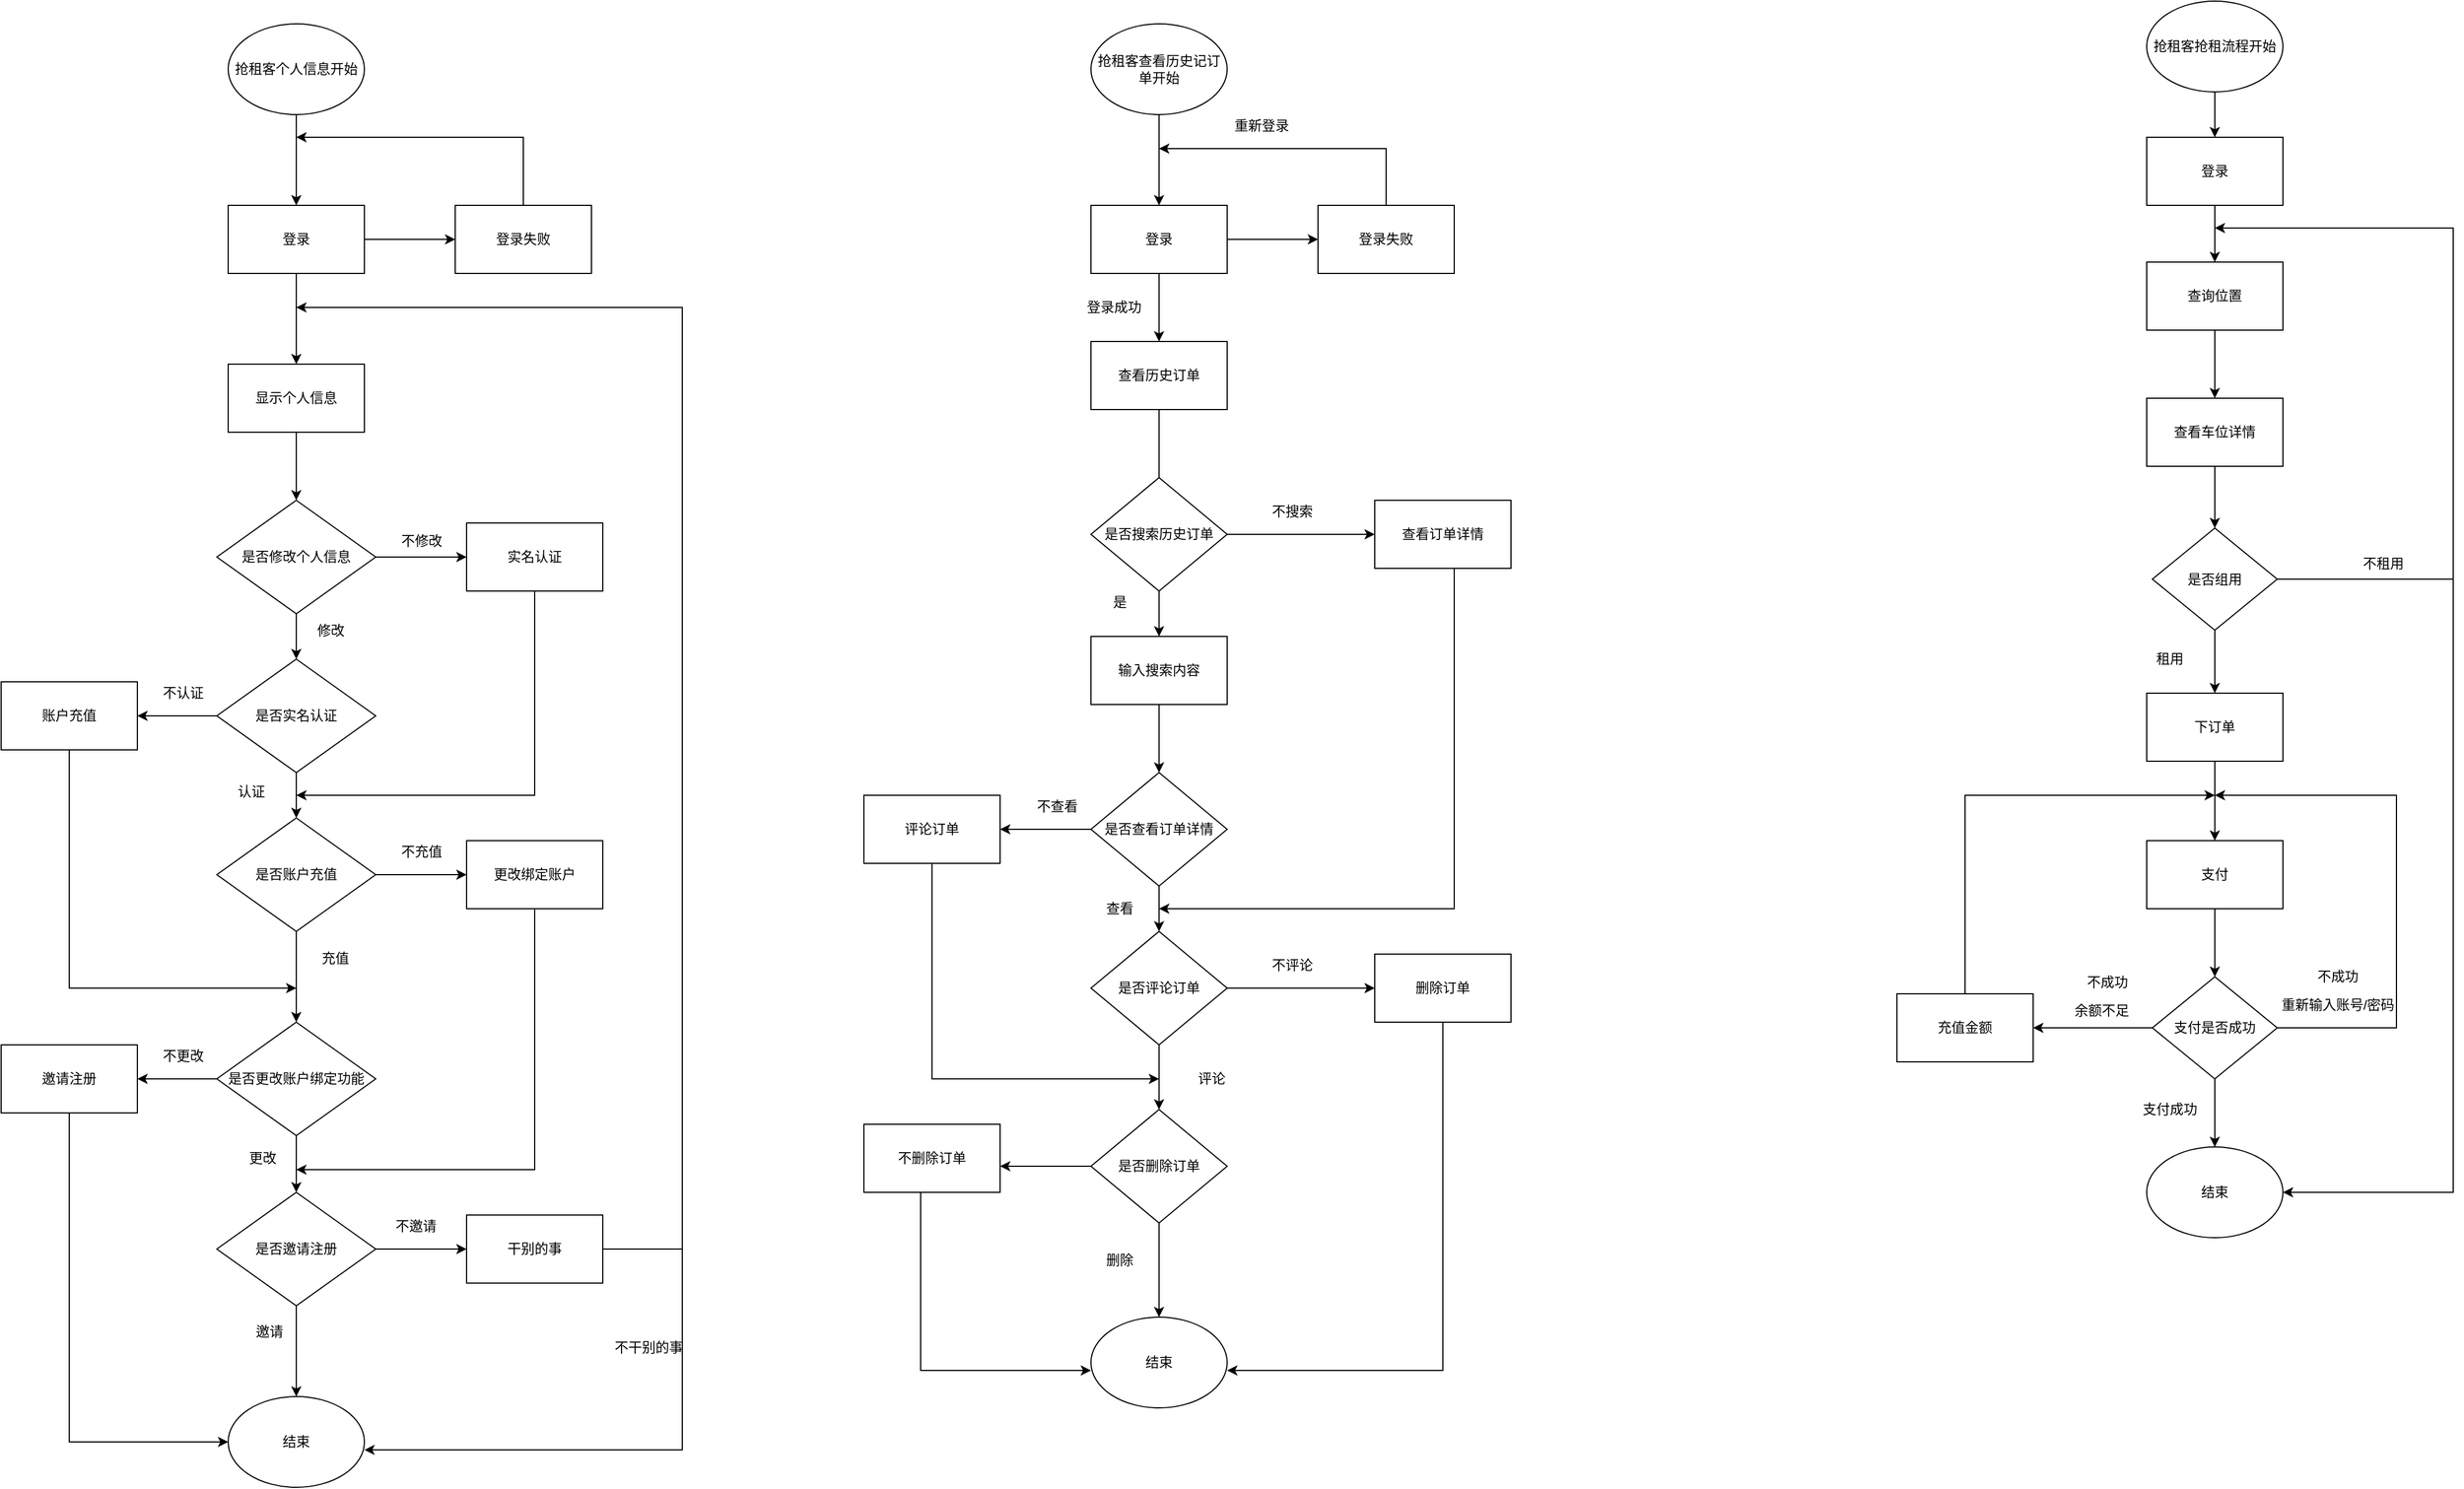 <mxfile version="13.0.3" type="device"><diagram id="apxxcFjhp0FZhXM5xhr9" name="Page-1"><mxGraphModel dx="2740" dy="828" grid="1" gridSize="10" guides="1" tooltips="1" connect="1" arrows="1" fold="1" page="1" pageScale="1" pageWidth="827" pageHeight="1169" math="0" shadow="0"><root><mxCell id="0"/><mxCell id="1" parent="0"/><mxCell id="yK8hbQmYLtfbCMJaHqDr-12" value="" style="edgeStyle=orthogonalEdgeStyle;rounded=0;orthogonalLoop=1;jettySize=auto;html=1;" edge="1" parent="1" source="yK8hbQmYLtfbCMJaHqDr-1" target="yK8hbQmYLtfbCMJaHqDr-2"><mxGeometry relative="1" as="geometry"/></mxCell><mxCell id="yK8hbQmYLtfbCMJaHqDr-1" value="抢租客抢租流程开始" style="ellipse;whiteSpace=wrap;html=1;" vertex="1" parent="1"><mxGeometry x="360" y="30" width="120" height="80" as="geometry"/></mxCell><mxCell id="yK8hbQmYLtfbCMJaHqDr-13" value="" style="edgeStyle=orthogonalEdgeStyle;rounded=0;orthogonalLoop=1;jettySize=auto;html=1;" edge="1" parent="1" source="yK8hbQmYLtfbCMJaHqDr-2" target="yK8hbQmYLtfbCMJaHqDr-3"><mxGeometry relative="1" as="geometry"/></mxCell><mxCell id="yK8hbQmYLtfbCMJaHqDr-2" value="登录" style="rounded=0;whiteSpace=wrap;html=1;" vertex="1" parent="1"><mxGeometry x="360" y="150" width="120" height="60" as="geometry"/></mxCell><mxCell id="yK8hbQmYLtfbCMJaHqDr-14" value="" style="edgeStyle=orthogonalEdgeStyle;rounded=0;orthogonalLoop=1;jettySize=auto;html=1;" edge="1" parent="1" source="yK8hbQmYLtfbCMJaHqDr-3" target="yK8hbQmYLtfbCMJaHqDr-4"><mxGeometry relative="1" as="geometry"/></mxCell><mxCell id="yK8hbQmYLtfbCMJaHqDr-3" value="查询位置" style="rounded=0;whiteSpace=wrap;html=1;" vertex="1" parent="1"><mxGeometry x="360" y="260" width="120" height="60" as="geometry"/></mxCell><mxCell id="yK8hbQmYLtfbCMJaHqDr-15" value="" style="edgeStyle=orthogonalEdgeStyle;rounded=0;orthogonalLoop=1;jettySize=auto;html=1;" edge="1" parent="1" source="yK8hbQmYLtfbCMJaHqDr-4" target="yK8hbQmYLtfbCMJaHqDr-5"><mxGeometry relative="1" as="geometry"/></mxCell><mxCell id="yK8hbQmYLtfbCMJaHqDr-4" value="查看车位详情" style="rounded=0;whiteSpace=wrap;html=1;" vertex="1" parent="1"><mxGeometry x="360" y="380" width="120" height="60" as="geometry"/></mxCell><mxCell id="yK8hbQmYLtfbCMJaHqDr-16" value="" style="edgeStyle=orthogonalEdgeStyle;rounded=0;orthogonalLoop=1;jettySize=auto;html=1;" edge="1" parent="1" source="yK8hbQmYLtfbCMJaHqDr-5" target="yK8hbQmYLtfbCMJaHqDr-6"><mxGeometry relative="1" as="geometry"/></mxCell><mxCell id="yK8hbQmYLtfbCMJaHqDr-20" style="edgeStyle=orthogonalEdgeStyle;rounded=0;orthogonalLoop=1;jettySize=auto;html=1;exitX=1;exitY=0.5;exitDx=0;exitDy=0;" edge="1" parent="1" source="yK8hbQmYLtfbCMJaHqDr-5"><mxGeometry relative="1" as="geometry"><mxPoint x="420" y="230" as="targetPoint"/><Array as="points"><mxPoint x="630" y="540"/><mxPoint x="630" y="230"/></Array></mxGeometry></mxCell><mxCell id="yK8hbQmYLtfbCMJaHqDr-22" style="edgeStyle=orthogonalEdgeStyle;rounded=0;orthogonalLoop=1;jettySize=auto;html=1;entryX=1;entryY=0.5;entryDx=0;entryDy=0;" edge="1" parent="1" source="yK8hbQmYLtfbCMJaHqDr-5" target="yK8hbQmYLtfbCMJaHqDr-10"><mxGeometry relative="1" as="geometry"><Array as="points"><mxPoint x="630" y="540"/><mxPoint x="630" y="1080"/></Array></mxGeometry></mxCell><mxCell id="yK8hbQmYLtfbCMJaHqDr-5" value="是否组用" style="rhombus;whiteSpace=wrap;html=1;" vertex="1" parent="1"><mxGeometry x="365" y="494.5" width="110" height="90" as="geometry"/></mxCell><mxCell id="yK8hbQmYLtfbCMJaHqDr-17" value="" style="edgeStyle=orthogonalEdgeStyle;rounded=0;orthogonalLoop=1;jettySize=auto;html=1;" edge="1" parent="1" source="yK8hbQmYLtfbCMJaHqDr-6" target="yK8hbQmYLtfbCMJaHqDr-7"><mxGeometry relative="1" as="geometry"><Array as="points"><mxPoint x="420" y="700"/></Array></mxGeometry></mxCell><mxCell id="yK8hbQmYLtfbCMJaHqDr-6" value="下订单" style="rounded=0;whiteSpace=wrap;html=1;" vertex="1" parent="1"><mxGeometry x="360" y="640" width="120" height="60" as="geometry"/></mxCell><mxCell id="yK8hbQmYLtfbCMJaHqDr-18" value="" style="edgeStyle=orthogonalEdgeStyle;rounded=0;orthogonalLoop=1;jettySize=auto;html=1;" edge="1" parent="1" source="yK8hbQmYLtfbCMJaHqDr-7" target="yK8hbQmYLtfbCMJaHqDr-9"><mxGeometry relative="1" as="geometry"/></mxCell><mxCell id="yK8hbQmYLtfbCMJaHqDr-7" value="支付" style="rounded=0;whiteSpace=wrap;html=1;" vertex="1" parent="1"><mxGeometry x="360" y="770" width="120" height="60" as="geometry"/></mxCell><mxCell id="yK8hbQmYLtfbCMJaHqDr-23" value="" style="edgeStyle=orthogonalEdgeStyle;rounded=0;orthogonalLoop=1;jettySize=auto;html=1;" edge="1" parent="1" source="yK8hbQmYLtfbCMJaHqDr-9" target="yK8hbQmYLtfbCMJaHqDr-10"><mxGeometry relative="1" as="geometry"/></mxCell><mxCell id="yK8hbQmYLtfbCMJaHqDr-25" value="" style="edgeStyle=orthogonalEdgeStyle;rounded=0;orthogonalLoop=1;jettySize=auto;html=1;entryX=1;entryY=0.5;entryDx=0;entryDy=0;" edge="1" parent="1" source="yK8hbQmYLtfbCMJaHqDr-9" target="yK8hbQmYLtfbCMJaHqDr-11"><mxGeometry relative="1" as="geometry"><mxPoint x="285" y="935" as="targetPoint"/></mxGeometry></mxCell><mxCell id="yK8hbQmYLtfbCMJaHqDr-28" style="edgeStyle=orthogonalEdgeStyle;rounded=0;orthogonalLoop=1;jettySize=auto;html=1;" edge="1" parent="1" source="yK8hbQmYLtfbCMJaHqDr-9"><mxGeometry relative="1" as="geometry"><mxPoint x="420" y="730" as="targetPoint"/><Array as="points"><mxPoint x="580" y="935"/><mxPoint x="580" y="730"/></Array></mxGeometry></mxCell><mxCell id="yK8hbQmYLtfbCMJaHqDr-9" value="支付是否成功" style="rhombus;whiteSpace=wrap;html=1;" vertex="1" parent="1"><mxGeometry x="365" y="890" width="110" height="90" as="geometry"/></mxCell><mxCell id="yK8hbQmYLtfbCMJaHqDr-10" value="结束" style="ellipse;whiteSpace=wrap;html=1;" vertex="1" parent="1"><mxGeometry x="360" y="1040" width="120" height="80" as="geometry"/></mxCell><mxCell id="yK8hbQmYLtfbCMJaHqDr-26" style="edgeStyle=orthogonalEdgeStyle;rounded=0;orthogonalLoop=1;jettySize=auto;html=1;" edge="1" parent="1" source="yK8hbQmYLtfbCMJaHqDr-11"><mxGeometry relative="1" as="geometry"><mxPoint x="420" y="730" as="targetPoint"/><Array as="points"><mxPoint x="200" y="730"/></Array></mxGeometry></mxCell><mxCell id="yK8hbQmYLtfbCMJaHqDr-11" value="充值金额" style="rounded=0;whiteSpace=wrap;html=1;" vertex="1" parent="1"><mxGeometry x="140" y="905" width="120" height="60" as="geometry"/></mxCell><mxCell id="yK8hbQmYLtfbCMJaHqDr-19" value="租用" style="text;html=1;align=center;verticalAlign=middle;resizable=0;points=[];autosize=1;" vertex="1" parent="1"><mxGeometry x="360" y="600" width="40" height="20" as="geometry"/></mxCell><mxCell id="yK8hbQmYLtfbCMJaHqDr-21" value="不租用" style="text;html=1;align=center;verticalAlign=middle;resizable=0;points=[];autosize=1;" vertex="1" parent="1"><mxGeometry x="543" y="516" width="50" height="20" as="geometry"/></mxCell><mxCell id="yK8hbQmYLtfbCMJaHqDr-27" value="不成功" style="text;html=1;align=center;verticalAlign=middle;resizable=0;points=[];autosize=1;" vertex="1" parent="1"><mxGeometry x="300" y="885" width="50" height="20" as="geometry"/></mxCell><mxCell id="yK8hbQmYLtfbCMJaHqDr-29" value="不成功" style="text;html=1;align=center;verticalAlign=middle;resizable=0;points=[];autosize=1;" vertex="1" parent="1"><mxGeometry x="503" y="880" width="50" height="20" as="geometry"/></mxCell><mxCell id="yK8hbQmYLtfbCMJaHqDr-30" value="重新输入账号/密码" style="text;html=1;align=center;verticalAlign=middle;resizable=0;points=[];autosize=1;" vertex="1" parent="1"><mxGeometry x="473" y="905" width="110" height="20" as="geometry"/></mxCell><mxCell id="yK8hbQmYLtfbCMJaHqDr-31" value="余额不足" style="text;html=1;align=center;verticalAlign=middle;resizable=0;points=[];autosize=1;" vertex="1" parent="1"><mxGeometry x="290" y="910" width="60" height="20" as="geometry"/></mxCell><mxCell id="yK8hbQmYLtfbCMJaHqDr-32" value="支付成功" style="text;html=1;align=center;verticalAlign=middle;resizable=0;points=[];autosize=1;" vertex="1" parent="1"><mxGeometry x="350" y="997" width="60" height="20" as="geometry"/></mxCell><mxCell id="yK8hbQmYLtfbCMJaHqDr-37" value="" style="edgeStyle=orthogonalEdgeStyle;rounded=0;orthogonalLoop=1;jettySize=auto;html=1;" edge="1" parent="1" source="yK8hbQmYLtfbCMJaHqDr-35"><mxGeometry relative="1" as="geometry"><mxPoint x="-510" y="210" as="targetPoint"/></mxGeometry></mxCell><mxCell id="yK8hbQmYLtfbCMJaHqDr-35" value="抢租客查看历史记订单开始" style="ellipse;whiteSpace=wrap;html=1;" vertex="1" parent="1"><mxGeometry x="-570" y="50" width="120" height="80" as="geometry"/></mxCell><mxCell id="yK8hbQmYLtfbCMJaHqDr-40" value="" style="edgeStyle=orthogonalEdgeStyle;rounded=0;orthogonalLoop=1;jettySize=auto;html=1;" edge="1" parent="1" source="yK8hbQmYLtfbCMJaHqDr-38" target="yK8hbQmYLtfbCMJaHqDr-39"><mxGeometry relative="1" as="geometry"/></mxCell><mxCell id="yK8hbQmYLtfbCMJaHqDr-44" value="" style="edgeStyle=orthogonalEdgeStyle;rounded=0;orthogonalLoop=1;jettySize=auto;html=1;" edge="1" parent="1" source="yK8hbQmYLtfbCMJaHqDr-38" target="yK8hbQmYLtfbCMJaHqDr-43"><mxGeometry relative="1" as="geometry"/></mxCell><mxCell id="yK8hbQmYLtfbCMJaHqDr-38" value="登录" style="rounded=0;whiteSpace=wrap;html=1;" vertex="1" parent="1"><mxGeometry x="-570" y="210" width="120" height="60" as="geometry"/></mxCell><mxCell id="yK8hbQmYLtfbCMJaHqDr-47" value="" style="edgeStyle=orthogonalEdgeStyle;rounded=0;orthogonalLoop=1;jettySize=auto;html=1;" edge="1" parent="1" source="yK8hbQmYLtfbCMJaHqDr-43"><mxGeometry relative="1" as="geometry"><mxPoint x="-510" y="470" as="targetPoint"/></mxGeometry></mxCell><mxCell id="yK8hbQmYLtfbCMJaHqDr-43" value="查看历史订单" style="rounded=0;whiteSpace=wrap;html=1;" vertex="1" parent="1"><mxGeometry x="-570" y="330" width="120" height="60" as="geometry"/></mxCell><mxCell id="yK8hbQmYLtfbCMJaHqDr-41" style="edgeStyle=orthogonalEdgeStyle;rounded=0;orthogonalLoop=1;jettySize=auto;html=1;" edge="1" parent="1" source="yK8hbQmYLtfbCMJaHqDr-39"><mxGeometry relative="1" as="geometry"><mxPoint x="-510" y="160" as="targetPoint"/><Array as="points"><mxPoint x="-310" y="160"/></Array></mxGeometry></mxCell><mxCell id="yK8hbQmYLtfbCMJaHqDr-39" value="登录失败" style="rounded=0;whiteSpace=wrap;html=1;" vertex="1" parent="1"><mxGeometry x="-370" y="210" width="120" height="60" as="geometry"/></mxCell><mxCell id="yK8hbQmYLtfbCMJaHqDr-42" value="重新登录" style="text;html=1;align=center;verticalAlign=middle;resizable=0;points=[];autosize=1;" vertex="1" parent="1"><mxGeometry x="-450" y="130" width="60" height="20" as="geometry"/></mxCell><mxCell id="yK8hbQmYLtfbCMJaHqDr-45" value="登录成功" style="text;html=1;align=center;verticalAlign=middle;resizable=0;points=[];autosize=1;" vertex="1" parent="1"><mxGeometry x="-580" y="290" width="60" height="20" as="geometry"/></mxCell><mxCell id="yK8hbQmYLtfbCMJaHqDr-60" value="" style="edgeStyle=orthogonalEdgeStyle;rounded=0;orthogonalLoop=1;jettySize=auto;html=1;entryX=0;entryY=0.5;entryDx=0;entryDy=0;" edge="1" parent="1" source="yK8hbQmYLtfbCMJaHqDr-48" target="yK8hbQmYLtfbCMJaHqDr-61"><mxGeometry relative="1" as="geometry"><mxPoint x="-370" y="500" as="targetPoint"/></mxGeometry></mxCell><mxCell id="yK8hbQmYLtfbCMJaHqDr-106" value="" style="edgeStyle=orthogonalEdgeStyle;rounded=0;orthogonalLoop=1;jettySize=auto;html=1;" edge="1" parent="1" source="yK8hbQmYLtfbCMJaHqDr-48" target="yK8hbQmYLtfbCMJaHqDr-105"><mxGeometry relative="1" as="geometry"/></mxCell><mxCell id="yK8hbQmYLtfbCMJaHqDr-48" value="是否搜索历史订单" style="rhombus;whiteSpace=wrap;html=1;" vertex="1" parent="1"><mxGeometry x="-570" y="450" width="120" height="100" as="geometry"/></mxCell><mxCell id="yK8hbQmYLtfbCMJaHqDr-54" value="" style="edgeStyle=orthogonalEdgeStyle;rounded=0;orthogonalLoop=1;jettySize=auto;html=1;" edge="1" parent="1" source="yK8hbQmYLtfbCMJaHqDr-51" target="yK8hbQmYLtfbCMJaHqDr-53"><mxGeometry relative="1" as="geometry"/></mxCell><mxCell id="yK8hbQmYLtfbCMJaHqDr-69" value="" style="edgeStyle=orthogonalEdgeStyle;rounded=0;orthogonalLoop=1;jettySize=auto;html=1;" edge="1" parent="1" source="yK8hbQmYLtfbCMJaHqDr-51"><mxGeometry relative="1" as="geometry"><mxPoint x="-650" y="760" as="targetPoint"/></mxGeometry></mxCell><mxCell id="yK8hbQmYLtfbCMJaHqDr-51" value="是否查看订单详情" style="rhombus;whiteSpace=wrap;html=1;" vertex="1" parent="1"><mxGeometry x="-570" y="710" width="120" height="100" as="geometry"/></mxCell><mxCell id="yK8hbQmYLtfbCMJaHqDr-56" value="" style="edgeStyle=orthogonalEdgeStyle;rounded=0;orthogonalLoop=1;jettySize=auto;html=1;" edge="1" parent="1" source="yK8hbQmYLtfbCMJaHqDr-53" target="yK8hbQmYLtfbCMJaHqDr-55"><mxGeometry relative="1" as="geometry"/></mxCell><mxCell id="yK8hbQmYLtfbCMJaHqDr-76" value="" style="edgeStyle=orthogonalEdgeStyle;rounded=0;orthogonalLoop=1;jettySize=auto;html=1;entryX=0;entryY=0.5;entryDx=0;entryDy=0;" edge="1" parent="1" source="yK8hbQmYLtfbCMJaHqDr-53" target="yK8hbQmYLtfbCMJaHqDr-77"><mxGeometry relative="1" as="geometry"><mxPoint x="-370" y="900" as="targetPoint"/></mxGeometry></mxCell><mxCell id="yK8hbQmYLtfbCMJaHqDr-53" value="是否评论订单" style="rhombus;whiteSpace=wrap;html=1;" vertex="1" parent="1"><mxGeometry x="-570" y="850" width="120" height="100" as="geometry"/></mxCell><mxCell id="yK8hbQmYLtfbCMJaHqDr-58" value="" style="edgeStyle=orthogonalEdgeStyle;rounded=0;orthogonalLoop=1;jettySize=auto;html=1;entryX=0.5;entryY=0;entryDx=0;entryDy=0;" edge="1" parent="1" source="yK8hbQmYLtfbCMJaHqDr-55" target="yK8hbQmYLtfbCMJaHqDr-87"><mxGeometry relative="1" as="geometry"><mxPoint x="-510" y="1187" as="targetPoint"/></mxGeometry></mxCell><mxCell id="yK8hbQmYLtfbCMJaHqDr-83" value="" style="edgeStyle=orthogonalEdgeStyle;rounded=0;orthogonalLoop=1;jettySize=auto;html=1;" edge="1" parent="1" source="yK8hbQmYLtfbCMJaHqDr-55"><mxGeometry relative="1" as="geometry"><mxPoint x="-650" y="1057" as="targetPoint"/></mxGeometry></mxCell><mxCell id="yK8hbQmYLtfbCMJaHqDr-55" value="是否删除订单" style="rhombus;whiteSpace=wrap;html=1;" vertex="1" parent="1"><mxGeometry x="-570" y="1007" width="120" height="100" as="geometry"/></mxCell><mxCell id="yK8hbQmYLtfbCMJaHqDr-67" value="" style="edgeStyle=orthogonalEdgeStyle;rounded=0;orthogonalLoop=1;jettySize=auto;html=1;" edge="1" parent="1" source="yK8hbQmYLtfbCMJaHqDr-61"><mxGeometry relative="1" as="geometry"><mxPoint x="-510" y="830" as="targetPoint"/><Array as="points"><mxPoint x="-250" y="830"/></Array></mxGeometry></mxCell><mxCell id="yK8hbQmYLtfbCMJaHqDr-61" value="查看订单详情" style="rounded=0;whiteSpace=wrap;html=1;" vertex="1" parent="1"><mxGeometry x="-320" y="470" width="120" height="60" as="geometry"/></mxCell><mxCell id="yK8hbQmYLtfbCMJaHqDr-62" value="不搜索" style="text;html=1;align=center;verticalAlign=middle;resizable=0;points=[];autosize=1;" vertex="1" parent="1"><mxGeometry x="-418" y="470" width="50" height="20" as="geometry"/></mxCell><mxCell id="yK8hbQmYLtfbCMJaHqDr-65" value="是" style="text;html=1;align=center;verticalAlign=middle;resizable=0;points=[];autosize=1;" vertex="1" parent="1"><mxGeometry x="-560" y="550" width="30" height="20" as="geometry"/></mxCell><mxCell id="yK8hbQmYLtfbCMJaHqDr-71" style="edgeStyle=orthogonalEdgeStyle;rounded=0;orthogonalLoop=1;jettySize=auto;html=1;" edge="1" parent="1" source="yK8hbQmYLtfbCMJaHqDr-70"><mxGeometry relative="1" as="geometry"><mxPoint x="-510" y="980" as="targetPoint"/><Array as="points"><mxPoint x="-710" y="980"/></Array></mxGeometry></mxCell><mxCell id="yK8hbQmYLtfbCMJaHqDr-70" value="评论订单" style="rounded=0;whiteSpace=wrap;html=1;" vertex="1" parent="1"><mxGeometry x="-770" y="730" width="120" height="60" as="geometry"/></mxCell><mxCell id="yK8hbQmYLtfbCMJaHqDr-72" value="查看" style="text;html=1;align=center;verticalAlign=middle;resizable=0;points=[];autosize=1;" vertex="1" parent="1"><mxGeometry x="-565" y="820" width="40" height="20" as="geometry"/></mxCell><mxCell id="yK8hbQmYLtfbCMJaHqDr-74" value="不查看" style="text;html=1;align=center;verticalAlign=middle;resizable=0;points=[];autosize=1;" vertex="1" parent="1"><mxGeometry x="-625" y="730" width="50" height="20" as="geometry"/></mxCell><mxCell id="yK8hbQmYLtfbCMJaHqDr-81" value="" style="edgeStyle=orthogonalEdgeStyle;rounded=0;orthogonalLoop=1;jettySize=auto;html=1;entryX=1;entryY=0.5;entryDx=0;entryDy=0;" edge="1" parent="1" source="yK8hbQmYLtfbCMJaHqDr-77"><mxGeometry relative="1" as="geometry"><mxPoint x="-450" y="1237" as="targetPoint"/><Array as="points"><mxPoint x="-260" y="1237"/></Array></mxGeometry></mxCell><mxCell id="yK8hbQmYLtfbCMJaHqDr-77" value="删除订单" style="rounded=0;whiteSpace=wrap;html=1;" vertex="1" parent="1"><mxGeometry x="-320" y="870" width="120" height="60" as="geometry"/></mxCell><mxCell id="yK8hbQmYLtfbCMJaHqDr-78" value="不评论" style="text;html=1;align=center;verticalAlign=middle;resizable=0;points=[];autosize=1;" vertex="1" parent="1"><mxGeometry x="-418" y="870" width="50" height="20" as="geometry"/></mxCell><mxCell id="yK8hbQmYLtfbCMJaHqDr-79" value="评论" style="text;html=1;align=center;verticalAlign=middle;resizable=0;points=[];autosize=1;" vertex="1" parent="1"><mxGeometry x="-484" y="970" width="40" height="20" as="geometry"/></mxCell><mxCell id="yK8hbQmYLtfbCMJaHqDr-85" style="edgeStyle=orthogonalEdgeStyle;rounded=0;orthogonalLoop=1;jettySize=auto;html=1;entryX=0;entryY=0.5;entryDx=0;entryDy=0;" edge="1" parent="1" source="yK8hbQmYLtfbCMJaHqDr-84"><mxGeometry relative="1" as="geometry"><mxPoint x="-570" y="1237" as="targetPoint"/><Array as="points"><mxPoint x="-720" y="1237"/></Array></mxGeometry></mxCell><mxCell id="yK8hbQmYLtfbCMJaHqDr-84" value="不删除订单" style="rounded=0;whiteSpace=wrap;html=1;" vertex="1" parent="1"><mxGeometry x="-770" y="1020" width="120" height="60" as="geometry"/></mxCell><mxCell id="yK8hbQmYLtfbCMJaHqDr-86" value="删除" style="text;html=1;align=center;verticalAlign=middle;resizable=0;points=[];autosize=1;" vertex="1" parent="1"><mxGeometry x="-565" y="1130" width="40" height="20" as="geometry"/></mxCell><mxCell id="yK8hbQmYLtfbCMJaHqDr-87" value="结束" style="ellipse;whiteSpace=wrap;html=1;" vertex="1" parent="1"><mxGeometry x="-570" y="1190" width="120" height="80" as="geometry"/></mxCell><mxCell id="yK8hbQmYLtfbCMJaHqDr-90" value="" style="edgeStyle=orthogonalEdgeStyle;rounded=0;orthogonalLoop=1;jettySize=auto;html=1;" edge="1" parent="1" source="yK8hbQmYLtfbCMJaHqDr-88"><mxGeometry relative="1" as="geometry"><mxPoint x="-1270" y="210" as="targetPoint"/></mxGeometry></mxCell><mxCell id="yK8hbQmYLtfbCMJaHqDr-88" value="抢租客个人信息开始" style="ellipse;whiteSpace=wrap;html=1;" vertex="1" parent="1"><mxGeometry x="-1330" y="50" width="120" height="80" as="geometry"/></mxCell><mxCell id="yK8hbQmYLtfbCMJaHqDr-94" value="" style="edgeStyle=orthogonalEdgeStyle;rounded=0;orthogonalLoop=1;jettySize=auto;html=1;" edge="1" parent="1" source="yK8hbQmYLtfbCMJaHqDr-91" target="yK8hbQmYLtfbCMJaHqDr-93"><mxGeometry relative="1" as="geometry"/></mxCell><mxCell id="yK8hbQmYLtfbCMJaHqDr-97" value="" style="edgeStyle=orthogonalEdgeStyle;rounded=0;orthogonalLoop=1;jettySize=auto;html=1;" edge="1" parent="1" source="yK8hbQmYLtfbCMJaHqDr-91" target="yK8hbQmYLtfbCMJaHqDr-96"><mxGeometry relative="1" as="geometry"/></mxCell><mxCell id="yK8hbQmYLtfbCMJaHqDr-91" value="登录" style="rounded=0;whiteSpace=wrap;html=1;" vertex="1" parent="1"><mxGeometry x="-1330" y="210" width="120" height="60" as="geometry"/></mxCell><mxCell id="yK8hbQmYLtfbCMJaHqDr-99" value="" style="edgeStyle=orthogonalEdgeStyle;rounded=0;orthogonalLoop=1;jettySize=auto;html=1;" edge="1" parent="1" source="yK8hbQmYLtfbCMJaHqDr-96"><mxGeometry relative="1" as="geometry"><mxPoint x="-1270" y="470" as="targetPoint"/></mxGeometry></mxCell><mxCell id="yK8hbQmYLtfbCMJaHqDr-96" value="显示个人信息" style="rounded=0;whiteSpace=wrap;html=1;" vertex="1" parent="1"><mxGeometry x="-1330" y="350" width="120" height="60" as="geometry"/></mxCell><mxCell id="yK8hbQmYLtfbCMJaHqDr-95" style="edgeStyle=orthogonalEdgeStyle;rounded=0;orthogonalLoop=1;jettySize=auto;html=1;" edge="1" parent="1" source="yK8hbQmYLtfbCMJaHqDr-93"><mxGeometry relative="1" as="geometry"><mxPoint x="-1270" y="150" as="targetPoint"/><Array as="points"><mxPoint x="-1070" y="150"/></Array></mxGeometry></mxCell><mxCell id="yK8hbQmYLtfbCMJaHqDr-93" value="登录失败" style="rounded=0;whiteSpace=wrap;html=1;" vertex="1" parent="1"><mxGeometry x="-1130" y="210" width="120" height="60" as="geometry"/></mxCell><mxCell id="yK8hbQmYLtfbCMJaHqDr-102" value="" style="edgeStyle=orthogonalEdgeStyle;rounded=0;orthogonalLoop=1;jettySize=auto;html=1;" edge="1" parent="1" source="yK8hbQmYLtfbCMJaHqDr-100" target="yK8hbQmYLtfbCMJaHqDr-101"><mxGeometry relative="1" as="geometry"/></mxCell><mxCell id="yK8hbQmYLtfbCMJaHqDr-116" value="" style="edgeStyle=orthogonalEdgeStyle;rounded=0;orthogonalLoop=1;jettySize=auto;html=1;" edge="1" parent="1" source="yK8hbQmYLtfbCMJaHqDr-100"><mxGeometry relative="1" as="geometry"><mxPoint x="-1120" y="520" as="targetPoint"/></mxGeometry></mxCell><mxCell id="yK8hbQmYLtfbCMJaHqDr-100" value="是否修改个人信息" style="rhombus;whiteSpace=wrap;html=1;" vertex="1" parent="1"><mxGeometry x="-1340" y="470" width="140" height="100" as="geometry"/></mxCell><mxCell id="yK8hbQmYLtfbCMJaHqDr-104" value="" style="edgeStyle=orthogonalEdgeStyle;rounded=0;orthogonalLoop=1;jettySize=auto;html=1;" edge="1" parent="1" source="yK8hbQmYLtfbCMJaHqDr-101" target="yK8hbQmYLtfbCMJaHqDr-103"><mxGeometry relative="1" as="geometry"/></mxCell><mxCell id="yK8hbQmYLtfbCMJaHqDr-121" value="" style="edgeStyle=orthogonalEdgeStyle;rounded=0;orthogonalLoop=1;jettySize=auto;html=1;" edge="1" parent="1" source="yK8hbQmYLtfbCMJaHqDr-101" target="yK8hbQmYLtfbCMJaHqDr-120"><mxGeometry relative="1" as="geometry"/></mxCell><mxCell id="yK8hbQmYLtfbCMJaHqDr-101" value="是否实名认证" style="rhombus;whiteSpace=wrap;html=1;" vertex="1" parent="1"><mxGeometry x="-1340" y="610" width="140" height="100" as="geometry"/></mxCell><mxCell id="yK8hbQmYLtfbCMJaHqDr-109" value="" style="edgeStyle=orthogonalEdgeStyle;rounded=0;orthogonalLoop=1;jettySize=auto;html=1;" edge="1" parent="1" source="yK8hbQmYLtfbCMJaHqDr-103" target="yK8hbQmYLtfbCMJaHqDr-108"><mxGeometry relative="1" as="geometry"/></mxCell><mxCell id="yK8hbQmYLtfbCMJaHqDr-127" value="" style="edgeStyle=orthogonalEdgeStyle;rounded=0;orthogonalLoop=1;jettySize=auto;html=1;" edge="1" parent="1" source="yK8hbQmYLtfbCMJaHqDr-103" target="yK8hbQmYLtfbCMJaHqDr-126"><mxGeometry relative="1" as="geometry"/></mxCell><mxCell id="yK8hbQmYLtfbCMJaHqDr-103" value="是否账户充值" style="rhombus;whiteSpace=wrap;html=1;" vertex="1" parent="1"><mxGeometry x="-1340" y="750" width="140" height="100" as="geometry"/></mxCell><mxCell id="yK8hbQmYLtfbCMJaHqDr-111" value="" style="edgeStyle=orthogonalEdgeStyle;rounded=0;orthogonalLoop=1;jettySize=auto;html=1;" edge="1" parent="1" source="yK8hbQmYLtfbCMJaHqDr-108" target="yK8hbQmYLtfbCMJaHqDr-110"><mxGeometry relative="1" as="geometry"/></mxCell><mxCell id="yK8hbQmYLtfbCMJaHqDr-132" value="" style="edgeStyle=orthogonalEdgeStyle;rounded=0;orthogonalLoop=1;jettySize=auto;html=1;" edge="1" parent="1" source="yK8hbQmYLtfbCMJaHqDr-108" target="yK8hbQmYLtfbCMJaHqDr-131"><mxGeometry relative="1" as="geometry"/></mxCell><mxCell id="yK8hbQmYLtfbCMJaHqDr-108" value="是否更改账户绑定功能" style="rhombus;whiteSpace=wrap;html=1;" vertex="1" parent="1"><mxGeometry x="-1340" y="930" width="140" height="100" as="geometry"/></mxCell><mxCell id="yK8hbQmYLtfbCMJaHqDr-113" value="" style="edgeStyle=orthogonalEdgeStyle;rounded=0;orthogonalLoop=1;jettySize=auto;html=1;" edge="1" parent="1" source="yK8hbQmYLtfbCMJaHqDr-110"><mxGeometry relative="1" as="geometry"><mxPoint x="-1270" y="1260" as="targetPoint"/></mxGeometry></mxCell><mxCell id="yK8hbQmYLtfbCMJaHqDr-141" value="" style="edgeStyle=orthogonalEdgeStyle;rounded=0;orthogonalLoop=1;jettySize=auto;html=1;" edge="1" parent="1" source="yK8hbQmYLtfbCMJaHqDr-110" target="yK8hbQmYLtfbCMJaHqDr-140"><mxGeometry relative="1" as="geometry"/></mxCell><mxCell id="yK8hbQmYLtfbCMJaHqDr-110" value="是否邀请注册" style="rhombus;whiteSpace=wrap;html=1;" vertex="1" parent="1"><mxGeometry x="-1340" y="1080" width="140" height="100" as="geometry"/></mxCell><mxCell id="yK8hbQmYLtfbCMJaHqDr-107" value="" style="edgeStyle=orthogonalEdgeStyle;rounded=0;orthogonalLoop=1;jettySize=auto;html=1;" edge="1" parent="1" source="yK8hbQmYLtfbCMJaHqDr-105" target="yK8hbQmYLtfbCMJaHqDr-51"><mxGeometry relative="1" as="geometry"/></mxCell><mxCell id="yK8hbQmYLtfbCMJaHqDr-105" value="输入搜索内容" style="rounded=0;whiteSpace=wrap;html=1;" vertex="1" parent="1"><mxGeometry x="-570" y="590" width="120" height="60" as="geometry"/></mxCell><mxCell id="yK8hbQmYLtfbCMJaHqDr-114" value="结束" style="ellipse;whiteSpace=wrap;html=1;" vertex="1" parent="1"><mxGeometry x="-1330" y="1260" width="120" height="80" as="geometry"/></mxCell><mxCell id="yK8hbQmYLtfbCMJaHqDr-118" style="edgeStyle=orthogonalEdgeStyle;rounded=0;orthogonalLoop=1;jettySize=auto;html=1;" edge="1" parent="1" source="yK8hbQmYLtfbCMJaHqDr-117"><mxGeometry relative="1" as="geometry"><mxPoint x="-1270" y="730" as="targetPoint"/><Array as="points"><mxPoint x="-1060" y="730"/></Array></mxGeometry></mxCell><mxCell id="yK8hbQmYLtfbCMJaHqDr-117" value="实名认证" style="rounded=0;whiteSpace=wrap;html=1;" vertex="1" parent="1"><mxGeometry x="-1120" y="490" width="120" height="60" as="geometry"/></mxCell><mxCell id="yK8hbQmYLtfbCMJaHqDr-119" value="修改" style="text;html=1;align=center;verticalAlign=middle;resizable=0;points=[];autosize=1;" vertex="1" parent="1"><mxGeometry x="-1260" y="575" width="40" height="20" as="geometry"/></mxCell><mxCell id="yK8hbQmYLtfbCMJaHqDr-124" style="edgeStyle=orthogonalEdgeStyle;rounded=0;orthogonalLoop=1;jettySize=auto;html=1;" edge="1" parent="1" source="yK8hbQmYLtfbCMJaHqDr-120"><mxGeometry relative="1" as="geometry"><mxPoint x="-1270" y="900" as="targetPoint"/><Array as="points"><mxPoint x="-1470" y="900"/></Array></mxGeometry></mxCell><mxCell id="yK8hbQmYLtfbCMJaHqDr-120" value="账户充值" style="rounded=0;whiteSpace=wrap;html=1;" vertex="1" parent="1"><mxGeometry x="-1530" y="630" width="120" height="60" as="geometry"/></mxCell><mxCell id="yK8hbQmYLtfbCMJaHqDr-122" value="不修改" style="text;html=1;align=center;verticalAlign=middle;resizable=0;points=[];autosize=1;" vertex="1" parent="1"><mxGeometry x="-1185" y="496" width="50" height="20" as="geometry"/></mxCell><mxCell id="yK8hbQmYLtfbCMJaHqDr-123" value="不认证" style="text;html=1;align=center;verticalAlign=middle;resizable=0;points=[];autosize=1;" vertex="1" parent="1"><mxGeometry x="-1395" y="630" width="50" height="20" as="geometry"/></mxCell><mxCell id="yK8hbQmYLtfbCMJaHqDr-125" value="认证" style="text;html=1;align=center;verticalAlign=middle;resizable=0;points=[];autosize=1;" vertex="1" parent="1"><mxGeometry x="-1330" y="717" width="40" height="20" as="geometry"/></mxCell><mxCell id="yK8hbQmYLtfbCMJaHqDr-130" style="edgeStyle=orthogonalEdgeStyle;rounded=0;orthogonalLoop=1;jettySize=auto;html=1;" edge="1" parent="1" source="yK8hbQmYLtfbCMJaHqDr-126"><mxGeometry relative="1" as="geometry"><mxPoint x="-1270" y="1060" as="targetPoint"/><Array as="points"><mxPoint x="-1060" y="1060"/></Array></mxGeometry></mxCell><mxCell id="yK8hbQmYLtfbCMJaHqDr-126" value="更改绑定账户" style="rounded=0;whiteSpace=wrap;html=1;" vertex="1" parent="1"><mxGeometry x="-1120" y="770" width="120" height="60" as="geometry"/></mxCell><mxCell id="yK8hbQmYLtfbCMJaHqDr-128" value="不充值" style="text;html=1;align=center;verticalAlign=middle;resizable=0;points=[];autosize=1;" vertex="1" parent="1"><mxGeometry x="-1185" y="770" width="50" height="20" as="geometry"/></mxCell><mxCell id="yK8hbQmYLtfbCMJaHqDr-129" value="充值" style="text;html=1;align=center;verticalAlign=middle;resizable=0;points=[];autosize=1;" vertex="1" parent="1"><mxGeometry x="-1256" y="864" width="40" height="20" as="geometry"/></mxCell><mxCell id="yK8hbQmYLtfbCMJaHqDr-137" style="edgeStyle=orthogonalEdgeStyle;rounded=0;orthogonalLoop=1;jettySize=auto;html=1;entryX=0;entryY=0.5;entryDx=0;entryDy=0;" edge="1" parent="1" source="yK8hbQmYLtfbCMJaHqDr-131" target="yK8hbQmYLtfbCMJaHqDr-114"><mxGeometry relative="1" as="geometry"><Array as="points"><mxPoint x="-1470" y="1300"/></Array></mxGeometry></mxCell><mxCell id="yK8hbQmYLtfbCMJaHqDr-131" value="邀请注册" style="rounded=0;whiteSpace=wrap;html=1;" vertex="1" parent="1"><mxGeometry x="-1530" y="950" width="120" height="60" as="geometry"/></mxCell><mxCell id="yK8hbQmYLtfbCMJaHqDr-133" value="不更改" style="text;html=1;align=center;verticalAlign=middle;resizable=0;points=[];autosize=1;" vertex="1" parent="1"><mxGeometry x="-1395" y="950" width="50" height="20" as="geometry"/></mxCell><mxCell id="yK8hbQmYLtfbCMJaHqDr-136" value="更改" style="text;html=1;align=center;verticalAlign=middle;resizable=0;points=[];autosize=1;" vertex="1" parent="1"><mxGeometry x="-1320" y="1040" width="40" height="20" as="geometry"/></mxCell><mxCell id="yK8hbQmYLtfbCMJaHqDr-142" style="edgeStyle=orthogonalEdgeStyle;rounded=0;orthogonalLoop=1;jettySize=auto;html=1;" edge="1" parent="1" source="yK8hbQmYLtfbCMJaHqDr-140"><mxGeometry relative="1" as="geometry"><mxPoint x="-1270" y="300" as="targetPoint"/><Array as="points"><mxPoint x="-930" y="1130"/><mxPoint x="-930" y="300"/></Array></mxGeometry></mxCell><mxCell id="yK8hbQmYLtfbCMJaHqDr-145" style="edgeStyle=orthogonalEdgeStyle;rounded=0;orthogonalLoop=1;jettySize=auto;html=1;entryX=1;entryY=0.588;entryDx=0;entryDy=0;entryPerimeter=0;" edge="1" parent="1" source="yK8hbQmYLtfbCMJaHqDr-140" target="yK8hbQmYLtfbCMJaHqDr-114"><mxGeometry relative="1" as="geometry"><Array as="points"><mxPoint x="-930" y="1130"/><mxPoint x="-930" y="1307"/></Array></mxGeometry></mxCell><mxCell id="yK8hbQmYLtfbCMJaHqDr-140" value="干别的事" style="rounded=0;whiteSpace=wrap;html=1;" vertex="1" parent="1"><mxGeometry x="-1120" y="1100" width="120" height="60" as="geometry"/></mxCell><mxCell id="yK8hbQmYLtfbCMJaHqDr-143" value="不邀请" style="text;html=1;align=center;verticalAlign=middle;resizable=0;points=[];autosize=1;" vertex="1" parent="1"><mxGeometry x="-1190" y="1100" width="50" height="20" as="geometry"/></mxCell><mxCell id="yK8hbQmYLtfbCMJaHqDr-144" value="邀请" style="text;html=1;align=center;verticalAlign=middle;resizable=0;points=[];autosize=1;" vertex="1" parent="1"><mxGeometry x="-1314" y="1193" width="40" height="20" as="geometry"/></mxCell><mxCell id="yK8hbQmYLtfbCMJaHqDr-146" value="不干别的事" style="text;html=1;align=center;verticalAlign=middle;resizable=0;points=[];autosize=1;" vertex="1" parent="1"><mxGeometry x="-1000" y="1207" width="80" height="20" as="geometry"/></mxCell></root></mxGraphModel></diagram></mxfile>
